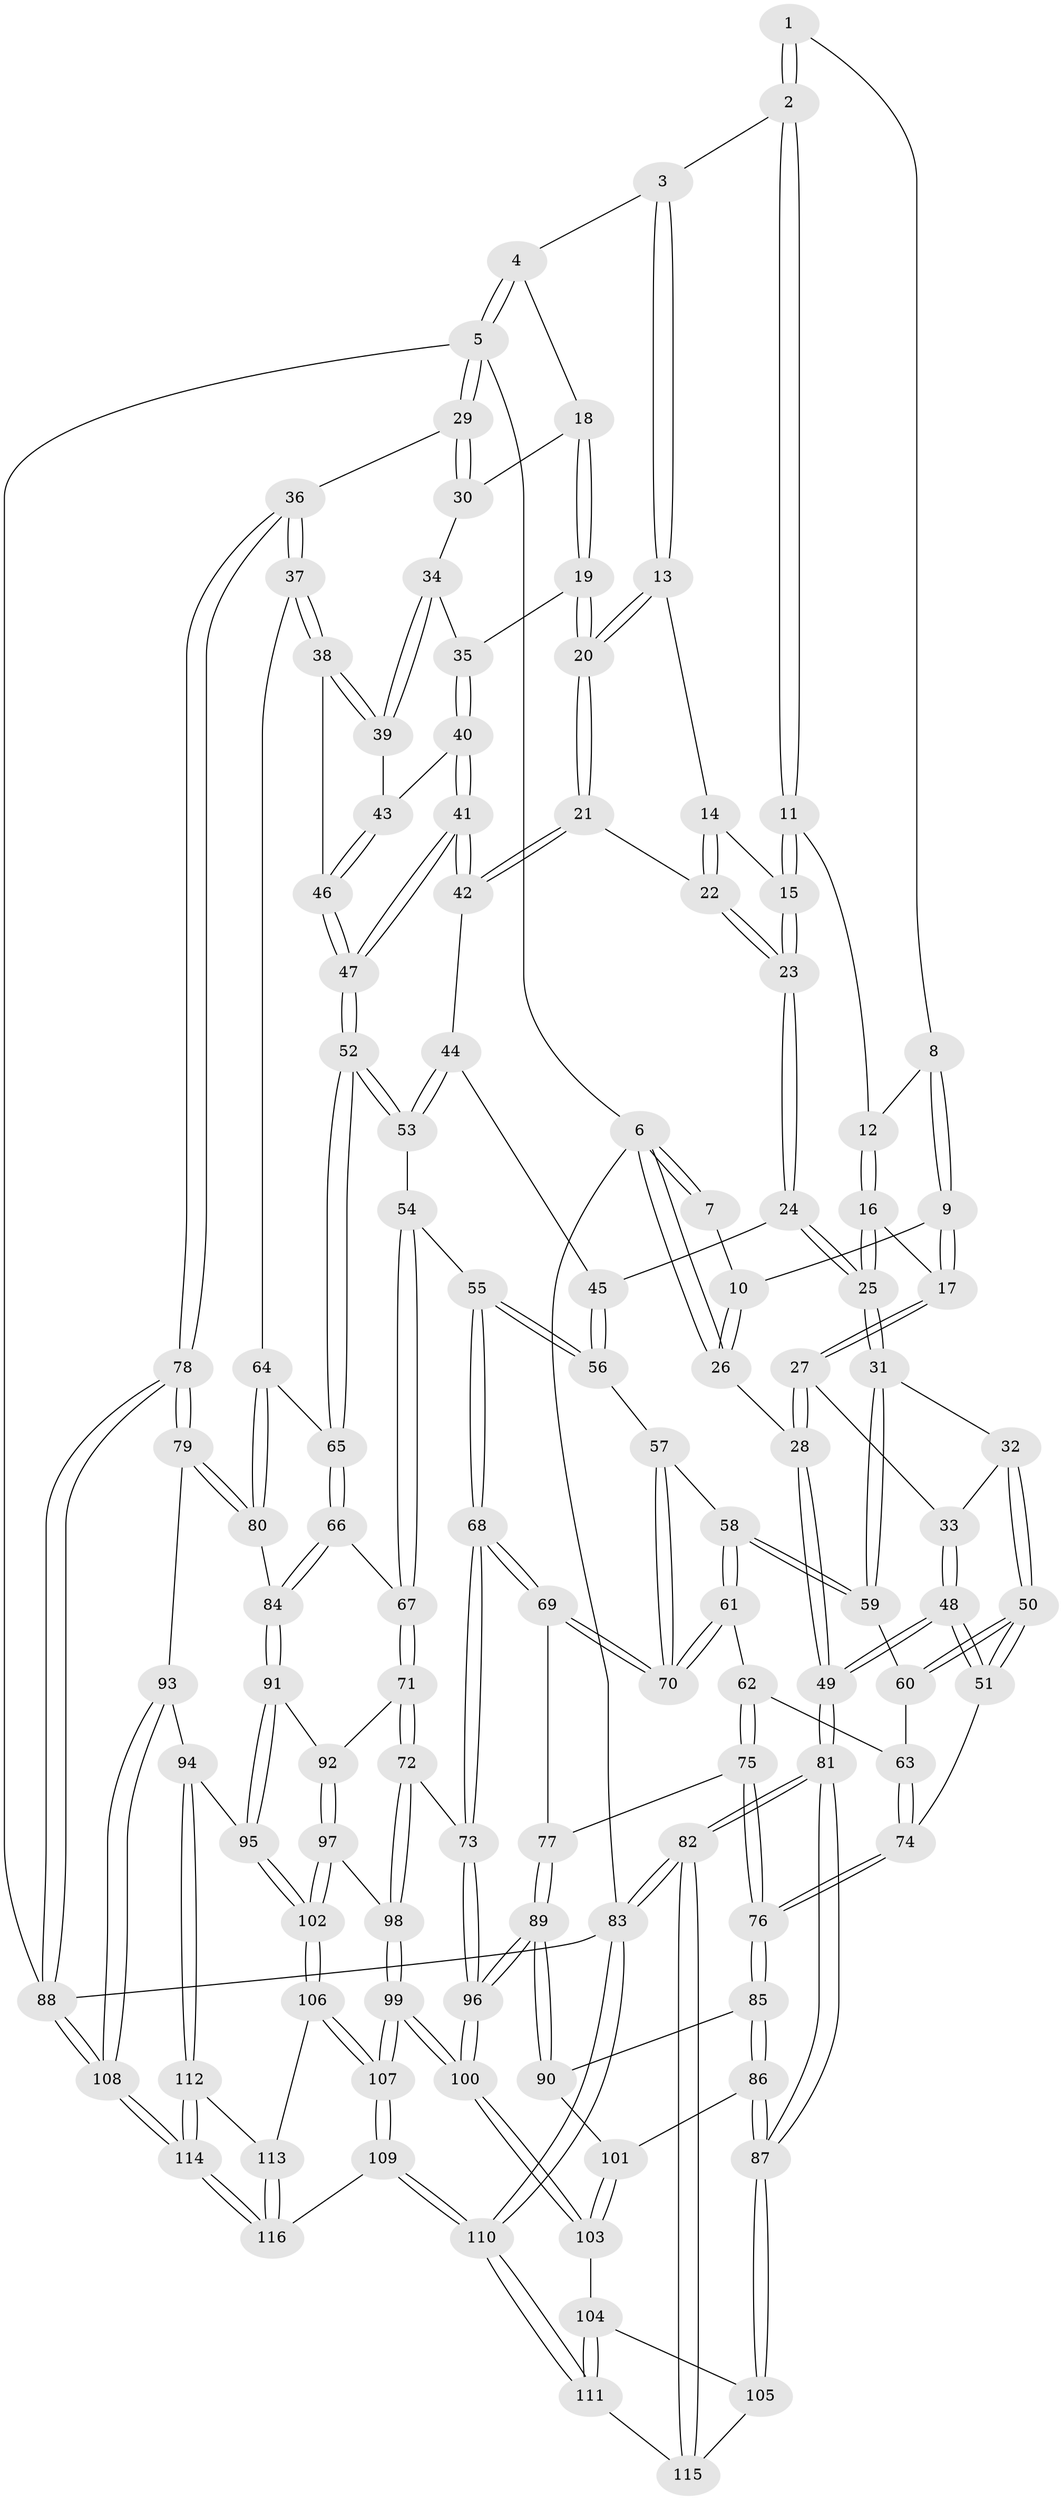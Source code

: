 // coarse degree distribution, {3: 0.7, 5: 0.07142857142857142, 4: 0.15714285714285714, 2: 0.07142857142857142}
// Generated by graph-tools (version 1.1) at 2025/54/03/04/25 22:54:34]
// undirected, 116 vertices, 287 edges
graph export_dot {
  node [color=gray90,style=filled];
  1 [pos="+0.24640661531515434+0"];
  2 [pos="+0.3649105575926807+0"];
  3 [pos="+0.6200655782244111+0"];
  4 [pos="+0.8793237310296266+0"];
  5 [pos="+1+0"];
  6 [pos="+0+0"];
  7 [pos="+0.07569141742232696+0"];
  8 [pos="+0.21054904830720642+0"];
  9 [pos="+0.09548248233054267+0.10009731474525428"];
  10 [pos="+0.07882205992284212+0.09410837688800788"];
  11 [pos="+0.3720745023426649+0.07160702602002225"];
  12 [pos="+0.2210494284448588+0.06450702777024904"];
  13 [pos="+0.5834844221360035+0.0169194997756706"];
  14 [pos="+0.5142592046134326+0.0709680384665113"];
  15 [pos="+0.3876328909823083+0.14035575873777653"];
  16 [pos="+0.18904119405668757+0.16460202129480117"];
  17 [pos="+0.16133046021186248+0.16144032591682955"];
  18 [pos="+0.8001032529134707+0.09375435717973028"];
  19 [pos="+0.6526921598388568+0.1911466384611314"];
  20 [pos="+0.6352922711267552+0.1923521534780251"];
  21 [pos="+0.6076834723444914+0.21735842254595342"];
  22 [pos="+0.5440349908699305+0.21745605043788233"];
  23 [pos="+0.37431995107800353+0.23217947957428434"];
  24 [pos="+0.3448511362838781+0.26622828327627396"];
  25 [pos="+0.3398901235285781+0.26925960165177204"];
  26 [pos="+0+0.12609976410396811"];
  27 [pos="+0.07380124080422014+0.24738551707002876"];
  28 [pos="+0+0.3097394276551001"];
  29 [pos="+1+0.07977505720490602"];
  30 [pos="+0.8676530820258653+0.2048821000772812"];
  31 [pos="+0.3347072720121274+0.28061845132038743"];
  32 [pos="+0.15041605706841282+0.32420075924207226"];
  33 [pos="+0.13575241327512066+0.3170081196539519"];
  34 [pos="+0.8673564497013445+0.20612129393394688"];
  35 [pos="+0.7331588499229262+0.25493092567114306"];
  36 [pos="+1+0.4286125358413494"];
  37 [pos="+1+0.4257070114196255"];
  38 [pos="+0.9431545902771464+0.36917384163819844"];
  39 [pos="+0.8733411078227956+0.2830040253485327"];
  40 [pos="+0.7489646195372555+0.2958973190497884"];
  41 [pos="+0.7183894874635154+0.37074065431845016"];
  42 [pos="+0.6159047611167079+0.31601851185143576"];
  43 [pos="+0.8200486779471229+0.30526656346512726"];
  44 [pos="+0.6118720750349786+0.3221539840362676"];
  45 [pos="+0.49662827473144505+0.3623108105776285"];
  46 [pos="+0.776827850532494+0.41680644737061684"];
  47 [pos="+0.7464509851894539+0.4371152015312205"];
  48 [pos="+0+0.44556958337448943"];
  49 [pos="+0+0.4308703713847205"];
  50 [pos="+0.1057574428868292+0.45618679608831125"];
  51 [pos="+0.05460611526820399+0.5062198205479054"];
  52 [pos="+0.7428827456072173+0.4512790833178468"];
  53 [pos="+0.5946311132608699+0.42876958917833413"];
  54 [pos="+0.5763788614667884+0.443143168664137"];
  55 [pos="+0.5349100138456034+0.4446177486138578"];
  56 [pos="+0.534187536899606+0.4442553666329847"];
  57 [pos="+0.5190726166859437+0.44816598962036447"];
  58 [pos="+0.3538410364887996+0.43629917127728807"];
  59 [pos="+0.3296365029467997+0.32143277996606745"];
  60 [pos="+0.2252087623647656+0.4048667083785238"];
  61 [pos="+0.35327820846844904+0.4491799374885063"];
  62 [pos="+0.3208484124068583+0.498696923576311"];
  63 [pos="+0.22211221054472724+0.4967820187831994"];
  64 [pos="+0.9257571246398889+0.5011954616572581"];
  65 [pos="+0.7539300299595894+0.5162075194671145"];
  66 [pos="+0.7294706119656484+0.577929097866585"];
  67 [pos="+0.6357189735493962+0.5906695230012027"];
  68 [pos="+0.506190107632539+0.6317395732076018"];
  69 [pos="+0.48894268514620864+0.6215072461663096"];
  70 [pos="+0.4372000041757791+0.5275413129501915"];
  71 [pos="+0.552472022464676+0.6383195700020503"];
  72 [pos="+0.5224978870751698+0.6445401640355024"];
  73 [pos="+0.5149652803701635+0.6407123052241604"];
  74 [pos="+0.09917851857695267+0.5527792411676256"];
  75 [pos="+0.30416246789566215+0.5831911650332791"];
  76 [pos="+0.11276378929498042+0.577883655091963"];
  77 [pos="+0.32209657129223596+0.6202367811724627"];
  78 [pos="+1+0.6815381506352701"];
  79 [pos="+0.9320647417225684+0.7018402157351435"];
  80 [pos="+0.8842978269913627+0.6509967105722396"];
  81 [pos="+0+0.8059209475150226"];
  82 [pos="+0+1"];
  83 [pos="+0+1"];
  84 [pos="+0.7488042283476307+0.6084211605177215"];
  85 [pos="+0.11815794779685164+0.6286347990922507"];
  86 [pos="+0+0.7519920781081005"];
  87 [pos="+0+0.7884450034121576"];
  88 [pos="+1+1"];
  89 [pos="+0.27907117620160443+0.7495303501347998"];
  90 [pos="+0.19212810858053622+0.7253832771118337"];
  91 [pos="+0.7415558262084276+0.7431656819379703"];
  92 [pos="+0.6419989361466647+0.7294804170276179"];
  93 [pos="+0.8626716278686452+0.7934490786036905"];
  94 [pos="+0.7835144268741756+0.8019418390696818"];
  95 [pos="+0.7571995050275541+0.7854051660088945"];
  96 [pos="+0.3090988327810236+0.7915383611142025"];
  97 [pos="+0.6141942184133232+0.8175835820315961"];
  98 [pos="+0.5226851541879608+0.7323802501932809"];
  99 [pos="+0.37011062638682923+0.9983886579435222"];
  100 [pos="+0.36855701506615574+0.9948123497586906"];
  101 [pos="+0.13034875710347912+0.7909113162691482"];
  102 [pos="+0.6298640433198113+0.8510683577699895"];
  103 [pos="+0.12491364649070162+0.8268951162745126"];
  104 [pos="+0.10042784159066945+0.8534697661779149"];
  105 [pos="+0.04838954371973299+0.8584436401787721"];
  106 [pos="+0.6237802204465018+0.8673585738339972"];
  107 [pos="+0.37991498503667975+1"];
  108 [pos="+1+1"];
  109 [pos="+0.37221726484428763+1"];
  110 [pos="+0.2460150898171578+1"];
  111 [pos="+0.16198773199739971+1"];
  112 [pos="+0.77509009706328+0.9171103891856514"];
  113 [pos="+0.6892908880469011+0.9186745435622529"];
  114 [pos="+1+1"];
  115 [pos="+0.05232964749188506+0.9155319715424124"];
  116 [pos="+0.6562859670346768+1"];
  1 -- 2;
  1 -- 2;
  1 -- 8;
  2 -- 3;
  2 -- 11;
  2 -- 11;
  3 -- 4;
  3 -- 13;
  3 -- 13;
  4 -- 5;
  4 -- 5;
  4 -- 18;
  5 -- 6;
  5 -- 29;
  5 -- 29;
  5 -- 88;
  6 -- 7;
  6 -- 7;
  6 -- 26;
  6 -- 26;
  6 -- 83;
  7 -- 10;
  8 -- 9;
  8 -- 9;
  8 -- 12;
  9 -- 10;
  9 -- 17;
  9 -- 17;
  10 -- 26;
  10 -- 26;
  11 -- 12;
  11 -- 15;
  11 -- 15;
  12 -- 16;
  12 -- 16;
  13 -- 14;
  13 -- 20;
  13 -- 20;
  14 -- 15;
  14 -- 22;
  14 -- 22;
  15 -- 23;
  15 -- 23;
  16 -- 17;
  16 -- 25;
  16 -- 25;
  17 -- 27;
  17 -- 27;
  18 -- 19;
  18 -- 19;
  18 -- 30;
  19 -- 20;
  19 -- 20;
  19 -- 35;
  20 -- 21;
  20 -- 21;
  21 -- 22;
  21 -- 42;
  21 -- 42;
  22 -- 23;
  22 -- 23;
  23 -- 24;
  23 -- 24;
  24 -- 25;
  24 -- 25;
  24 -- 45;
  25 -- 31;
  25 -- 31;
  26 -- 28;
  27 -- 28;
  27 -- 28;
  27 -- 33;
  28 -- 49;
  28 -- 49;
  29 -- 30;
  29 -- 30;
  29 -- 36;
  30 -- 34;
  31 -- 32;
  31 -- 59;
  31 -- 59;
  32 -- 33;
  32 -- 50;
  32 -- 50;
  33 -- 48;
  33 -- 48;
  34 -- 35;
  34 -- 39;
  34 -- 39;
  35 -- 40;
  35 -- 40;
  36 -- 37;
  36 -- 37;
  36 -- 78;
  36 -- 78;
  37 -- 38;
  37 -- 38;
  37 -- 64;
  38 -- 39;
  38 -- 39;
  38 -- 46;
  39 -- 43;
  40 -- 41;
  40 -- 41;
  40 -- 43;
  41 -- 42;
  41 -- 42;
  41 -- 47;
  41 -- 47;
  42 -- 44;
  43 -- 46;
  43 -- 46;
  44 -- 45;
  44 -- 53;
  44 -- 53;
  45 -- 56;
  45 -- 56;
  46 -- 47;
  46 -- 47;
  47 -- 52;
  47 -- 52;
  48 -- 49;
  48 -- 49;
  48 -- 51;
  48 -- 51;
  49 -- 81;
  49 -- 81;
  50 -- 51;
  50 -- 51;
  50 -- 60;
  50 -- 60;
  51 -- 74;
  52 -- 53;
  52 -- 53;
  52 -- 65;
  52 -- 65;
  53 -- 54;
  54 -- 55;
  54 -- 67;
  54 -- 67;
  55 -- 56;
  55 -- 56;
  55 -- 68;
  55 -- 68;
  56 -- 57;
  57 -- 58;
  57 -- 70;
  57 -- 70;
  58 -- 59;
  58 -- 59;
  58 -- 61;
  58 -- 61;
  59 -- 60;
  60 -- 63;
  61 -- 62;
  61 -- 70;
  61 -- 70;
  62 -- 63;
  62 -- 75;
  62 -- 75;
  63 -- 74;
  63 -- 74;
  64 -- 65;
  64 -- 80;
  64 -- 80;
  65 -- 66;
  65 -- 66;
  66 -- 67;
  66 -- 84;
  66 -- 84;
  67 -- 71;
  67 -- 71;
  68 -- 69;
  68 -- 69;
  68 -- 73;
  68 -- 73;
  69 -- 70;
  69 -- 70;
  69 -- 77;
  71 -- 72;
  71 -- 72;
  71 -- 92;
  72 -- 73;
  72 -- 98;
  72 -- 98;
  73 -- 96;
  73 -- 96;
  74 -- 76;
  74 -- 76;
  75 -- 76;
  75 -- 76;
  75 -- 77;
  76 -- 85;
  76 -- 85;
  77 -- 89;
  77 -- 89;
  78 -- 79;
  78 -- 79;
  78 -- 88;
  78 -- 88;
  79 -- 80;
  79 -- 80;
  79 -- 93;
  80 -- 84;
  81 -- 82;
  81 -- 82;
  81 -- 87;
  81 -- 87;
  82 -- 83;
  82 -- 83;
  82 -- 115;
  82 -- 115;
  83 -- 110;
  83 -- 110;
  83 -- 88;
  84 -- 91;
  84 -- 91;
  85 -- 86;
  85 -- 86;
  85 -- 90;
  86 -- 87;
  86 -- 87;
  86 -- 101;
  87 -- 105;
  87 -- 105;
  88 -- 108;
  88 -- 108;
  89 -- 90;
  89 -- 90;
  89 -- 96;
  89 -- 96;
  90 -- 101;
  91 -- 92;
  91 -- 95;
  91 -- 95;
  92 -- 97;
  92 -- 97;
  93 -- 94;
  93 -- 108;
  93 -- 108;
  94 -- 95;
  94 -- 112;
  94 -- 112;
  95 -- 102;
  95 -- 102;
  96 -- 100;
  96 -- 100;
  97 -- 98;
  97 -- 102;
  97 -- 102;
  98 -- 99;
  98 -- 99;
  99 -- 100;
  99 -- 100;
  99 -- 107;
  99 -- 107;
  100 -- 103;
  100 -- 103;
  101 -- 103;
  101 -- 103;
  102 -- 106;
  102 -- 106;
  103 -- 104;
  104 -- 105;
  104 -- 111;
  104 -- 111;
  105 -- 115;
  106 -- 107;
  106 -- 107;
  106 -- 113;
  107 -- 109;
  107 -- 109;
  108 -- 114;
  108 -- 114;
  109 -- 110;
  109 -- 110;
  109 -- 116;
  110 -- 111;
  110 -- 111;
  111 -- 115;
  112 -- 113;
  112 -- 114;
  112 -- 114;
  113 -- 116;
  113 -- 116;
  114 -- 116;
  114 -- 116;
}
